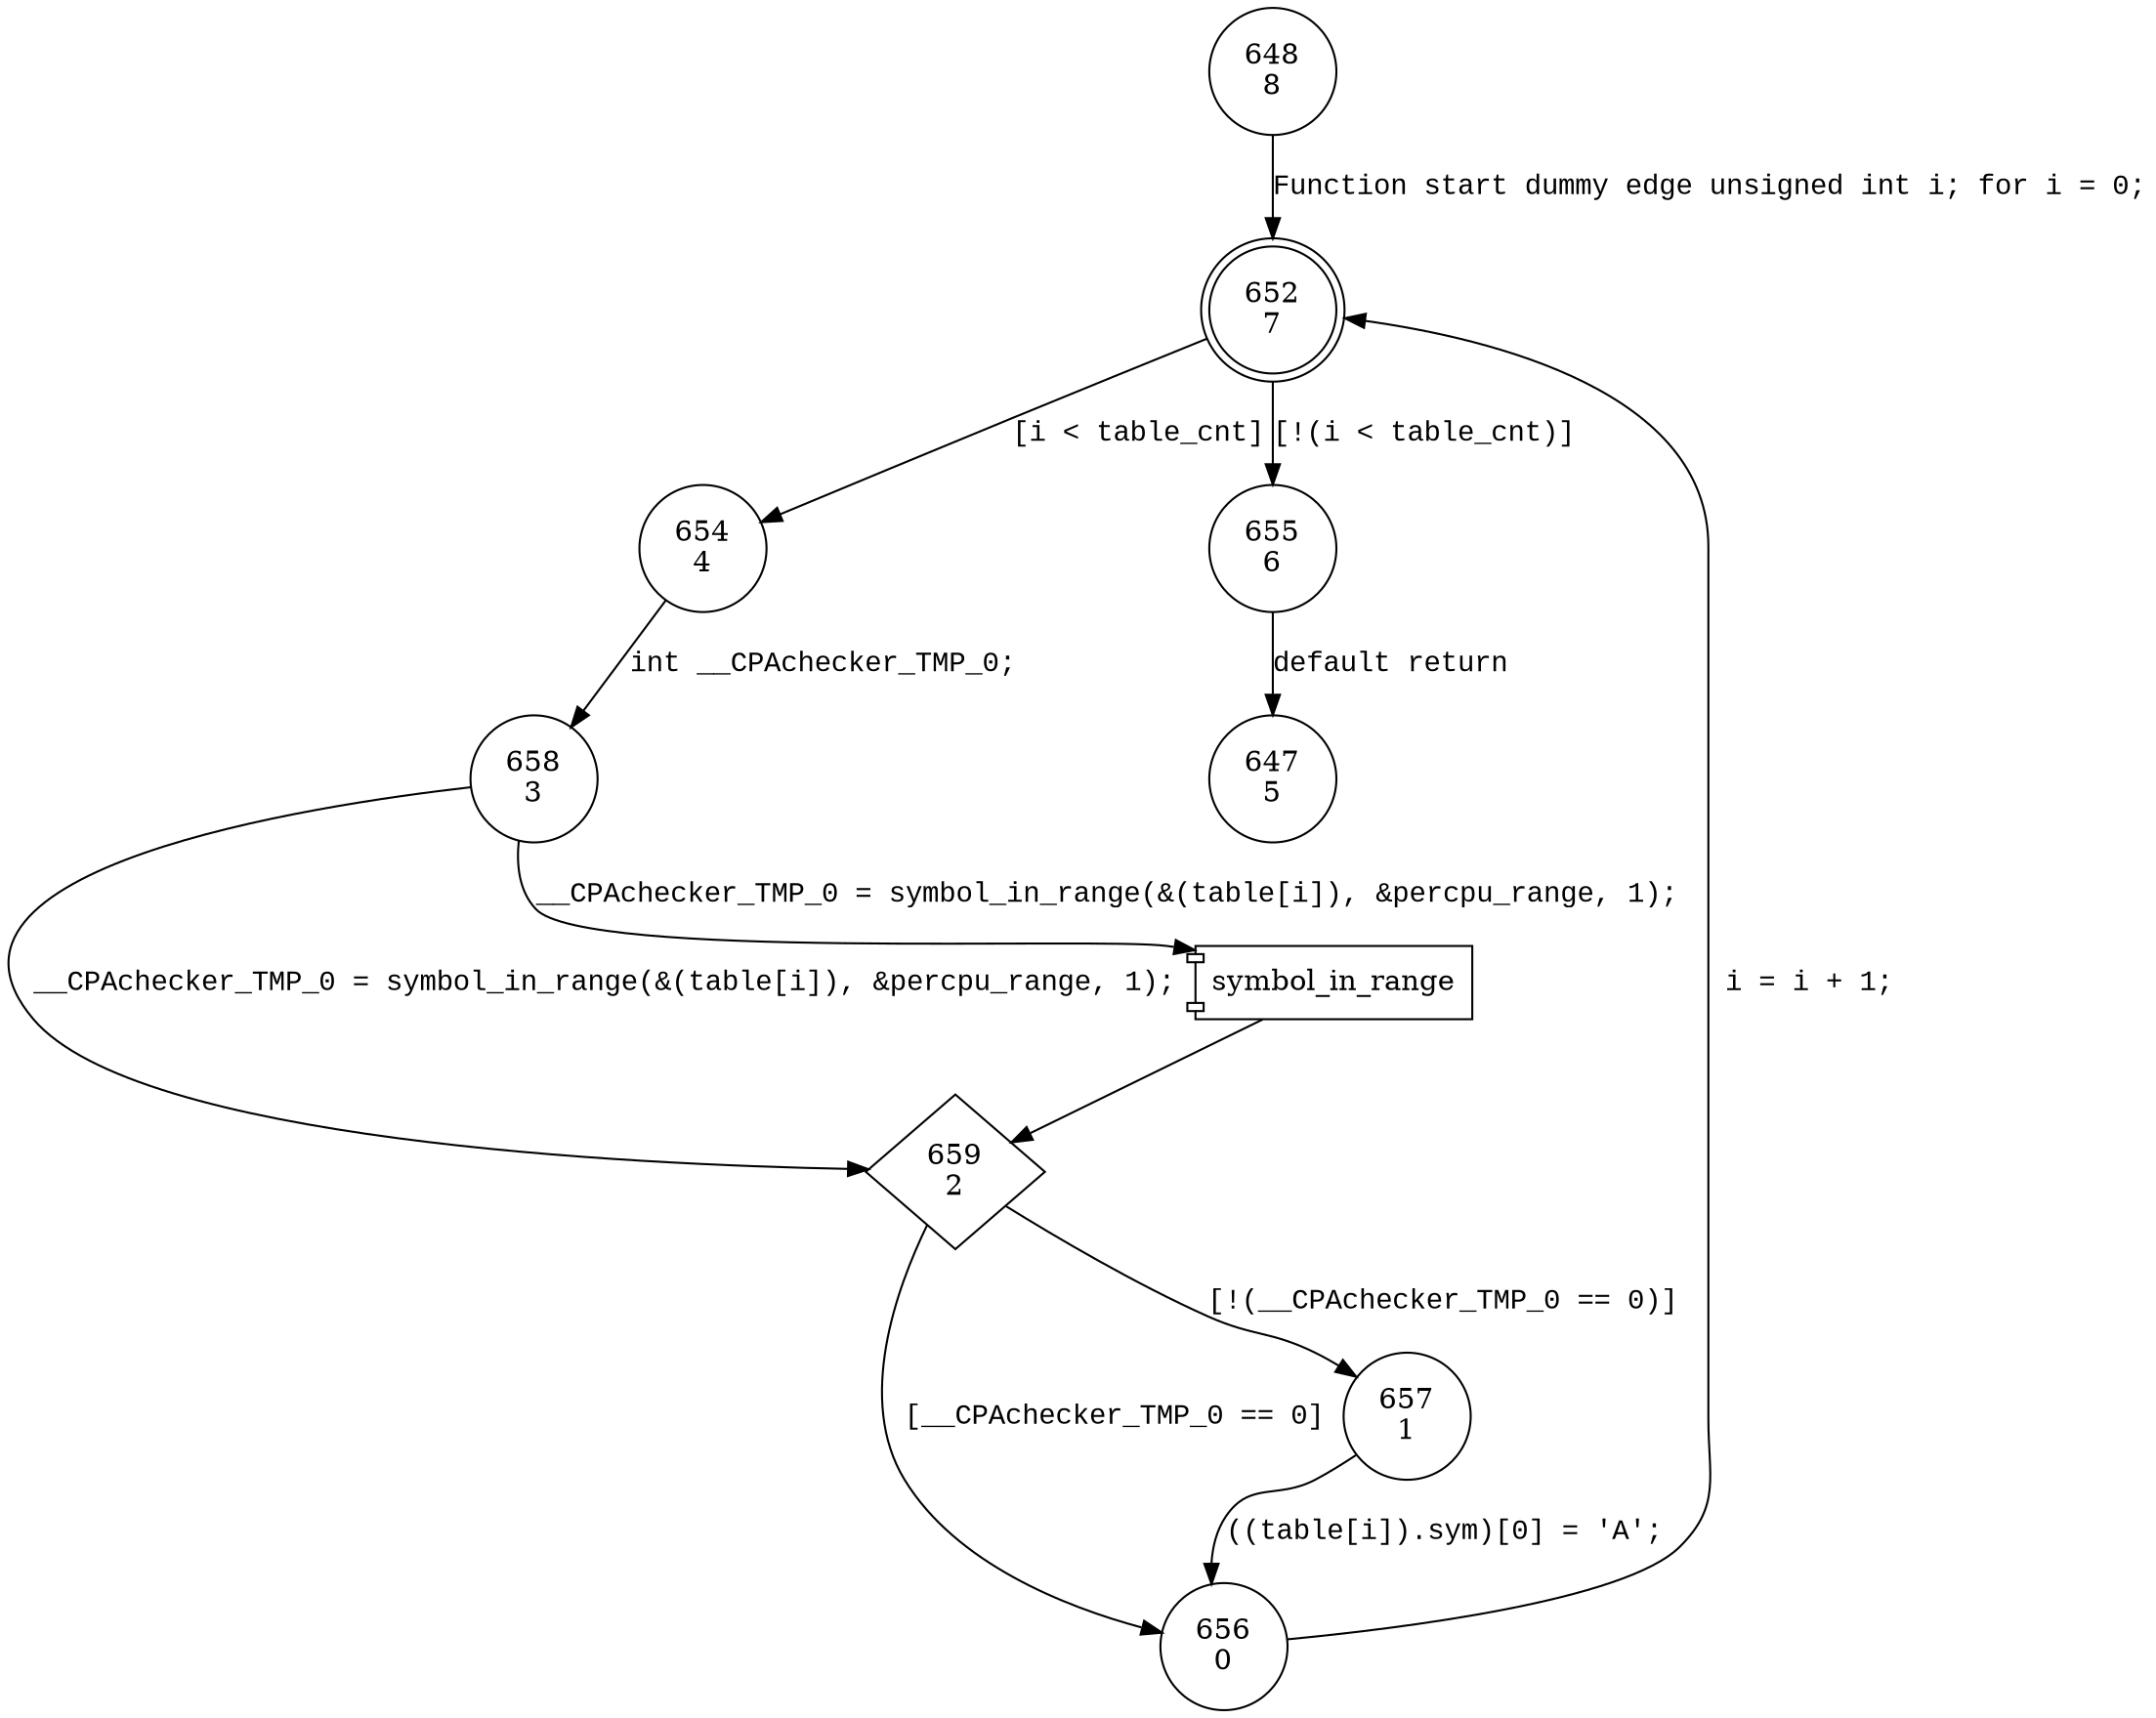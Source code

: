 digraph make_percpus_absolute {
652 [shape="doublecircle" label="652\n7"]
654 [shape="circle" label="654\n4"]
655 [shape="circle" label="655\n6"]
658 [shape="circle" label="658\n3"]
659 [shape="diamond" label="659\n2"]
656 [shape="circle" label="656\n0"]
657 [shape="circle" label="657\n1"]
648 [shape="circle" label="648\n8"]
647 [shape="circle" label="647\n5"]
652 -> 654 [label="[i < table_cnt]" fontname="Courier New"]
652 -> 655 [label="[!(i < table_cnt)]" fontname="Courier New"]
654 -> 658 [label="int __CPAchecker_TMP_0;" fontname="Courier New"]
100019 [shape="component" label="symbol_in_range"]
658 -> 100019 [label="__CPAchecker_TMP_0 = symbol_in_range(&(table[i]), &percpu_range, 1);" fontname="Courier New"]
100019 -> 659 [label="" fontname="Courier New"]
658 -> 659 [label="__CPAchecker_TMP_0 = symbol_in_range(&(table[i]), &percpu_range, 1);" fontname="Courier New"]
659 -> 656 [label="[__CPAchecker_TMP_0 == 0]" fontname="Courier New"]
659 -> 657 [label="[!(__CPAchecker_TMP_0 == 0)]" fontname="Courier New"]
656 -> 652 [label=" i = i + 1;" fontname="Courier New"]
648 -> 652 [label="Function start dummy edge unsigned int i; for i = 0;" fontname="Courier New"]
655 -> 647 [label="default return" fontname="Courier New"]
657 -> 656 [label="((table[i]).sym)[0] = 'A'; " fontname="Courier New"]
}